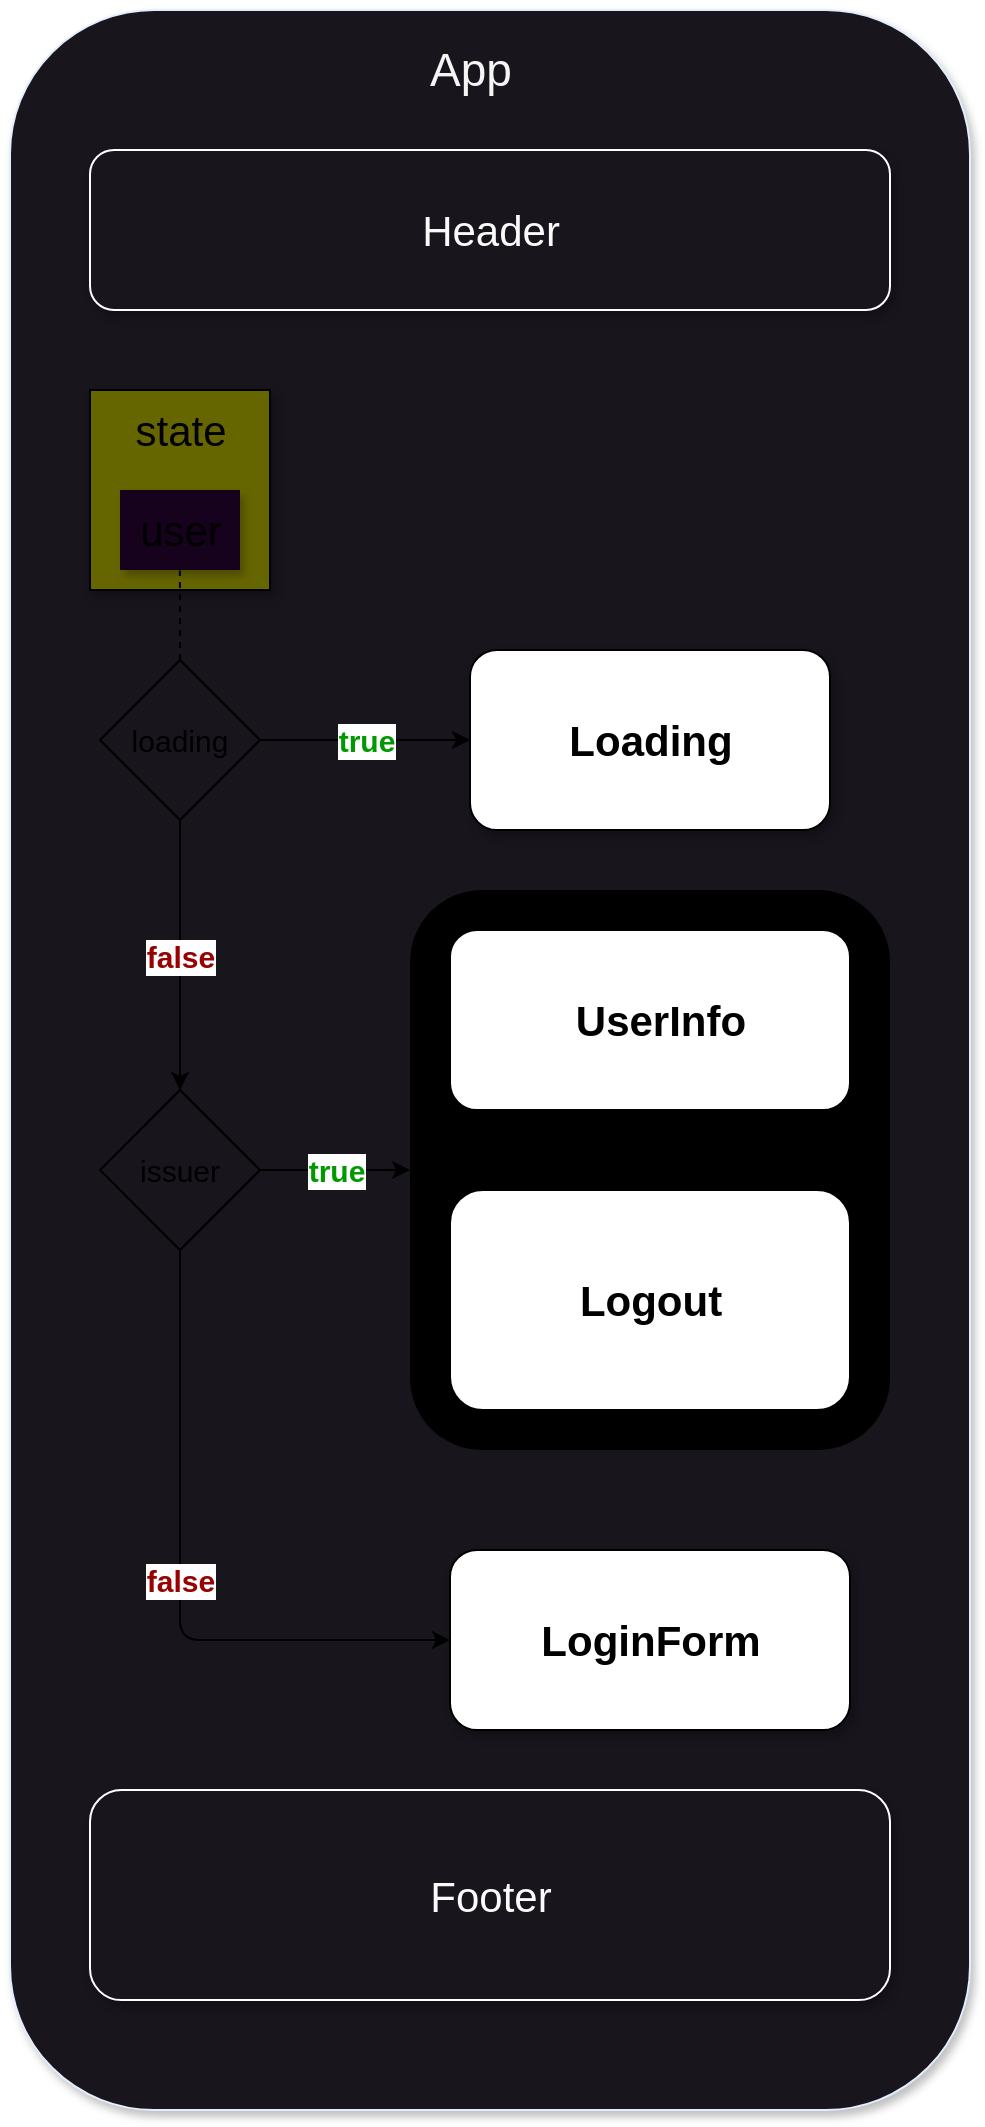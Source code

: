 <mxfile>
    <diagram id="8tjZ6Yk98SlISHqnBCHl" name="Page-1">
        <mxGraphModel dx="1048" dy="765" grid="1" gridSize="10" guides="1" tooltips="1" connect="1" arrows="1" fold="1" page="1" pageScale="1" pageWidth="850" pageHeight="1100" math="0" shadow="0">
            <root>
                <mxCell id="0"/>
                <mxCell id="1" parent="0"/>
                <mxCell id="70" value="" style="group" vertex="1" connectable="0" parent="1">
                    <mxGeometry x="70" y="10" width="480" height="1050" as="geometry"/>
                </mxCell>
                <mxCell id="3" value="" style="rounded=1;whiteSpace=wrap;html=1;shadow=1;glass=0;strokeColor=#E2EEFF;strokeWidth=1;fillColor=#18151d;container=0;" vertex="1" parent="70">
                    <mxGeometry width="480" height="1050" as="geometry"/>
                </mxCell>
                <mxCell id="4" value="App" style="text;html=1;align=center;verticalAlign=middle;resizable=0;points=[];autosize=1;strokeColor=none;fillColor=none;fontColor=#F5F5F5;strokeWidth=1;spacing=2;fontSize=23;container=0;" vertex="1" parent="70">
                    <mxGeometry x="200" y="9.999" width="60" height="40" as="geometry"/>
                </mxCell>
                <mxCell id="49" value="" style="group" vertex="1" connectable="0" parent="70">
                    <mxGeometry x="40" y="190" width="90" height="100" as="geometry"/>
                </mxCell>
                <mxCell id="47" value="" style="rounded=0;whiteSpace=wrap;html=1;shadow=1;strokeColor=#000000;fillColor=#666600;" vertex="1" parent="49">
                    <mxGeometry width="90" height="100" as="geometry"/>
                </mxCell>
                <mxCell id="44" value="user" style="text;html=1;align=center;verticalAlign=middle;resizable=0;points=[];autosize=1;strokeColor=none;fillColor=#16021D;shadow=1;container=0;fontSize=21;" vertex="1" parent="49">
                    <mxGeometry x="15" y="50.002" width="60" height="40" as="geometry"/>
                </mxCell>
                <mxCell id="48" value="state" style="text;html=1;align=center;verticalAlign=middle;resizable=0;points=[];autosize=1;strokeColor=none;fillColor=none;fontSize=21;" vertex="1" parent="49">
                    <mxGeometry x="10" width="70" height="40" as="geometry"/>
                </mxCell>
                <mxCell id="52" value="loading" style="rhombus;whiteSpace=wrap;html=1;fontSize=15;fillColor=none;" vertex="1" parent="70">
                    <mxGeometry x="45" y="325" width="80" height="80" as="geometry"/>
                </mxCell>
                <mxCell id="53" value="issuer" style="rhombus;whiteSpace=wrap;html=1;fontSize=15;fillColor=none;" vertex="1" parent="70">
                    <mxGeometry x="45" y="540" width="80" height="80" as="geometry"/>
                </mxCell>
                <mxCell id="61" value="false" style="edgeStyle=none;html=1;fontSize=15;fontStyle=1;fontColor=#990000;" edge="1" parent="70" source="52" target="53">
                    <mxGeometry relative="1" as="geometry"/>
                </mxCell>
                <mxCell id="55" value="" style="endArrow=none;dashed=1;html=1;fontSize=15;entryX=0.499;entryY=1.005;entryDx=0;entryDy=0;entryPerimeter=0;exitX=0.5;exitY=0;exitDx=0;exitDy=0;" edge="1" parent="70" source="52" target="44">
                    <mxGeometry width="50" height="50" relative="1" as="geometry">
                        <mxPoint x="70" y="240" as="sourcePoint"/>
                        <mxPoint x="85" y="200" as="targetPoint"/>
                    </mxGeometry>
                </mxCell>
                <mxCell id="40" value="" style="group" vertex="1" connectable="0" parent="70">
                    <mxGeometry x="40" y="70" width="400" height="80" as="geometry"/>
                </mxCell>
                <mxCell id="9" value="" style="rounded=1;whiteSpace=wrap;html=1;shadow=1;glass=0;strokeColor=#FFFFFF;strokeWidth=1;fontSize=21;fontColor=#000000;fillColor=#18151d;container=0;" vertex="1" parent="40">
                    <mxGeometry width="400" height="80" as="geometry"/>
                </mxCell>
                <mxCell id="10" value="Header" style="text;html=1;align=center;verticalAlign=middle;resizable=0;points=[];autosize=1;strokeColor=none;fillColor=none;fontSize=21;fontColor=#FAFAFA;container=0;" vertex="1" parent="40">
                    <mxGeometry x="155" y="19.999" width="90" height="40" as="geometry"/>
                </mxCell>
                <mxCell id="56" value="" style="group" vertex="1" connectable="0" parent="70">
                    <mxGeometry x="230" y="320" width="180" height="90" as="geometry"/>
                </mxCell>
                <mxCell id="57" value="" style="rounded=1;whiteSpace=wrap;html=1;container=0;shadow=1;" vertex="1" parent="56">
                    <mxGeometry width="180" height="90.0" as="geometry"/>
                </mxCell>
                <mxCell id="58" value="Loading" style="text;html=1;align=center;verticalAlign=middle;resizable=0;points=[];autosize=1;strokeColor=none;fillColor=none;fontSize=21;fontStyle=1" vertex="1" parent="56">
                    <mxGeometry x="35" y="25.0" width="110" height="40" as="geometry"/>
                </mxCell>
                <mxCell id="60" value="true" style="edgeStyle=none;html=1;fontSize=15;fontStyle=1;fontColor=#009900;" edge="1" parent="70" source="52" target="57">
                    <mxGeometry x="-0.004" relative="1" as="geometry">
                        <mxPoint as="offset"/>
                    </mxGeometry>
                </mxCell>
                <mxCell id="33" value="" style="group" vertex="1" connectable="0" parent="70">
                    <mxGeometry x="220" y="770" width="200" height="90" as="geometry"/>
                </mxCell>
                <mxCell id="11" value="" style="rounded=1;whiteSpace=wrap;html=1;container=0;shadow=1;" vertex="1" parent="33">
                    <mxGeometry width="200" height="90" as="geometry"/>
                </mxCell>
                <mxCell id="13" value="&lt;b style=&quot;font-size: 21px;&quot;&gt;LoginForm&lt;/b&gt;" style="text;html=1;align=center;verticalAlign=middle;resizable=0;points=[];autosize=1;strokeColor=none;fillColor=none;fontSize=21;container=0;" vertex="1" parent="33">
                    <mxGeometry x="35" y="25.003" width="130" height="40" as="geometry"/>
                </mxCell>
                <mxCell id="66" value="false" style="edgeStyle=none;html=1;exitX=0.5;exitY=1;exitDx=0;exitDy=0;entryX=0;entryY=0.5;entryDx=0;entryDy=0;fontSize=15;fontStyle=1;fontColor=#990000;" edge="1" parent="70" source="53" target="11">
                    <mxGeometry relative="1" as="geometry">
                        <Array as="points">
                            <mxPoint x="85" y="815"/>
                        </Array>
                    </mxGeometry>
                </mxCell>
                <mxCell id="39" value="" style="group" vertex="1" connectable="0" parent="70">
                    <mxGeometry x="40" y="890" width="400" height="105.06" as="geometry"/>
                </mxCell>
                <mxCell id="6" value="" style="rounded=1;whiteSpace=wrap;html=1;shadow=1;glass=0;strokeColor=#FFFFFF;strokeWidth=1;fontSize=21;fontColor=#000000;fillColor=#18151d;container=0;" vertex="1" parent="39">
                    <mxGeometry width="400" height="105.06" as="geometry"/>
                </mxCell>
                <mxCell id="7" value="Footer" style="text;html=1;align=center;verticalAlign=middle;resizable=0;points=[];autosize=1;strokeColor=none;fillColor=none;fontSize=21;fontColor=#FAFAFA;container=0;" vertex="1" parent="39">
                    <mxGeometry x="160" y="32.528" width="80" height="40" as="geometry"/>
                </mxCell>
                <mxCell id="64" value="" style="group" vertex="1" connectable="0" parent="70">
                    <mxGeometry x="200" y="440" width="240" height="280" as="geometry"/>
                </mxCell>
                <mxCell id="63" value="" style="rounded=1;whiteSpace=wrap;html=1;fontSize=15;fillColor=#000000;fontColor=#ffffff;strokeColor=none;" vertex="1" parent="64">
                    <mxGeometry width="240" height="280" as="geometry"/>
                </mxCell>
                <mxCell id="32" value="" style="group" vertex="1" connectable="0" parent="64">
                    <mxGeometry x="20" y="20" width="200" height="90" as="geometry"/>
                </mxCell>
                <mxCell id="30" value="" style="rounded=1;whiteSpace=wrap;html=1;container=0;shadow=1;" vertex="1" parent="32">
                    <mxGeometry width="200" height="90.0" as="geometry"/>
                </mxCell>
                <mxCell id="31" value="UserInfo" style="text;html=1;align=center;verticalAlign=middle;resizable=0;points=[];autosize=1;strokeColor=none;fillColor=none;fontSize=21;fontStyle=1" vertex="1" parent="32">
                    <mxGeometry x="50" y="25.0" width="110" height="40" as="geometry"/>
                </mxCell>
                <mxCell id="38" value="" style="group" vertex="1" connectable="0" parent="64">
                    <mxGeometry x="20" y="150" width="200" height="110" as="geometry"/>
                </mxCell>
                <mxCell id="35" value="" style="rounded=1;whiteSpace=wrap;html=1;container=0;shadow=1;" vertex="1" parent="38">
                    <mxGeometry width="200" height="110.0" as="geometry"/>
                </mxCell>
                <mxCell id="36" value="Logout" style="text;html=1;align=center;verticalAlign=middle;resizable=0;points=[];autosize=1;strokeColor=none;fillColor=none;fontSize=21;fontStyle=1" vertex="1" parent="38">
                    <mxGeometry x="55" y="34.997" width="90" height="40" as="geometry"/>
                </mxCell>
                <mxCell id="68" value="true" style="edgeStyle=none;html=1;exitX=1;exitY=0.5;exitDx=0;exitDy=0;entryX=0;entryY=0.5;entryDx=0;entryDy=0;fontSize=15;fontColor=#009900;fontStyle=1" edge="1" parent="70" source="53" target="63">
                    <mxGeometry relative="1" as="geometry"/>
                </mxCell>
            </root>
        </mxGraphModel>
    </diagram>
</mxfile>